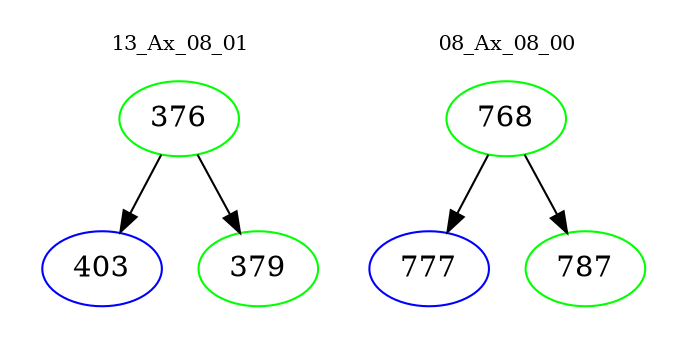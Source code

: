 digraph{
subgraph cluster_0 {
color = white
label = "13_Ax_08_01";
fontsize=10;
T0_376 [label="376", color="green"]
T0_376 -> T0_403 [color="black"]
T0_403 [label="403", color="blue"]
T0_376 -> T0_379 [color="black"]
T0_379 [label="379", color="green"]
}
subgraph cluster_1 {
color = white
label = "08_Ax_08_00";
fontsize=10;
T1_768 [label="768", color="green"]
T1_768 -> T1_777 [color="black"]
T1_777 [label="777", color="blue"]
T1_768 -> T1_787 [color="black"]
T1_787 [label="787", color="green"]
}
}
